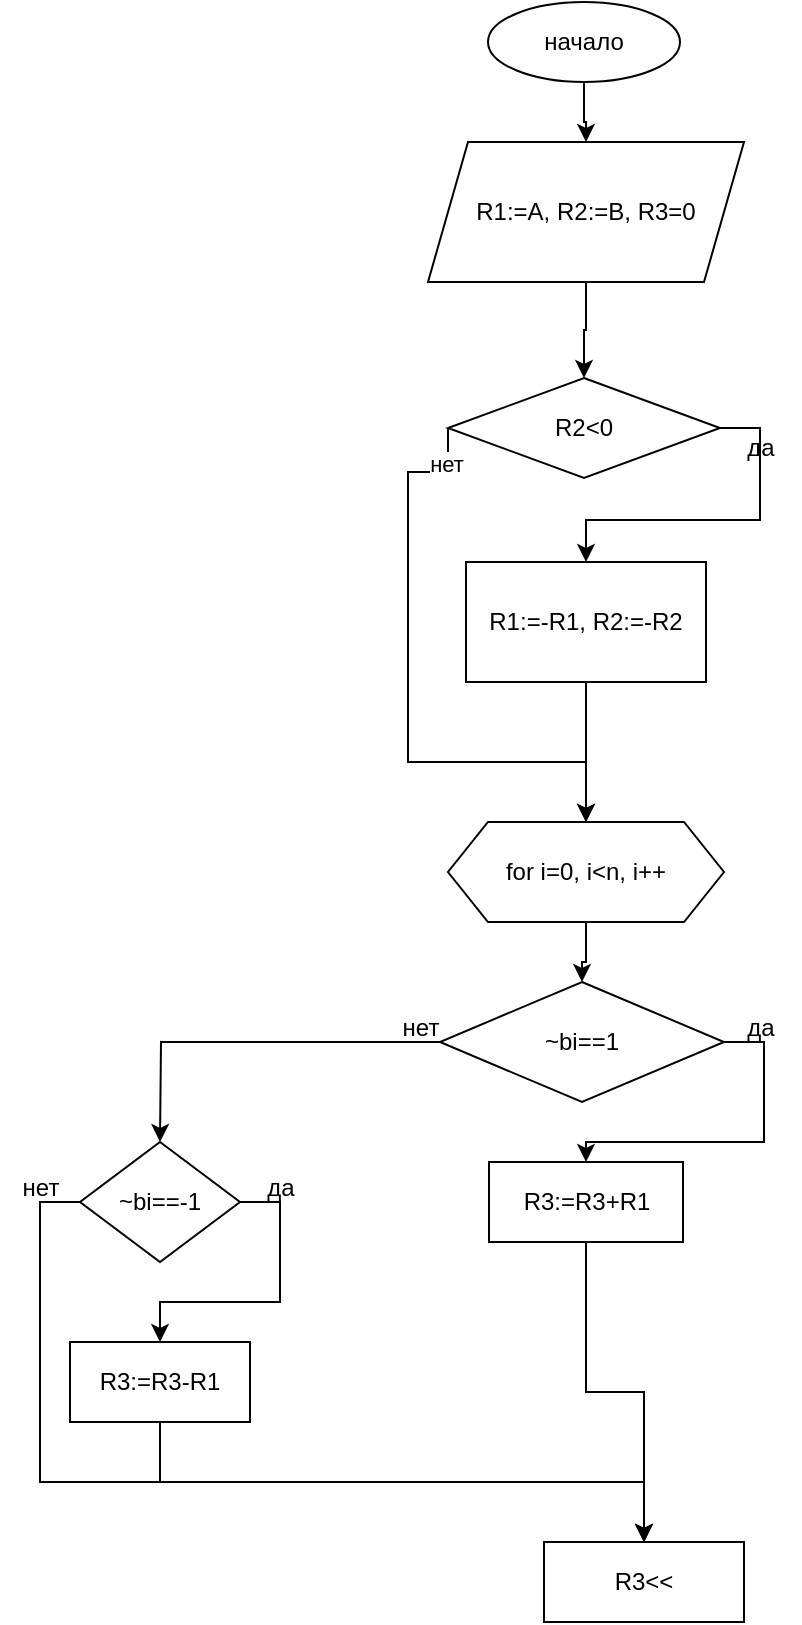 <mxfile version="24.9.1">
  <diagram id="C5RBs43oDa-KdzZeNtuy" name="Page-1">
    <mxGraphModel dx="1444" dy="825" grid="0" gridSize="10" guides="1" tooltips="1" connect="1" arrows="1" fold="1" page="1" pageScale="1" pageWidth="1654" pageHeight="1169" math="0" shadow="0">
      <root>
        <mxCell id="WIyWlLk6GJQsqaUBKTNV-0" />
        <mxCell id="WIyWlLk6GJQsqaUBKTNV-1" parent="WIyWlLk6GJQsqaUBKTNV-0" />
        <mxCell id="tuTY8iAUNhXRXLmnOpFo-4" value="" style="edgeStyle=orthogonalEdgeStyle;rounded=0;orthogonalLoop=1;jettySize=auto;html=1;" edge="1" parent="WIyWlLk6GJQsqaUBKTNV-1" source="tuTY8iAUNhXRXLmnOpFo-2" target="tuTY8iAUNhXRXLmnOpFo-3">
          <mxGeometry relative="1" as="geometry" />
        </mxCell>
        <mxCell id="tuTY8iAUNhXRXLmnOpFo-2" value="начало" style="ellipse;whiteSpace=wrap;html=1;" vertex="1" parent="WIyWlLk6GJQsqaUBKTNV-1">
          <mxGeometry x="354" y="80" width="96" height="40" as="geometry" />
        </mxCell>
        <mxCell id="tuTY8iAUNhXRXLmnOpFo-6" value="" style="edgeStyle=orthogonalEdgeStyle;rounded=0;orthogonalLoop=1;jettySize=auto;html=1;" edge="1" parent="WIyWlLk6GJQsqaUBKTNV-1" source="tuTY8iAUNhXRXLmnOpFo-3" target="tuTY8iAUNhXRXLmnOpFo-5">
          <mxGeometry relative="1" as="geometry" />
        </mxCell>
        <mxCell id="tuTY8iAUNhXRXLmnOpFo-3" value="R1:=A, R2:=B, R3=0" style="shape=parallelogram;perimeter=parallelogramPerimeter;whiteSpace=wrap;html=1;fixedSize=1;" vertex="1" parent="WIyWlLk6GJQsqaUBKTNV-1">
          <mxGeometry x="324" y="150" width="158" height="70" as="geometry" />
        </mxCell>
        <mxCell id="tuTY8iAUNhXRXLmnOpFo-8" style="edgeStyle=orthogonalEdgeStyle;rounded=0;orthogonalLoop=1;jettySize=auto;html=1;exitX=1;exitY=0.5;exitDx=0;exitDy=0;" edge="1" parent="WIyWlLk6GJQsqaUBKTNV-1" source="tuTY8iAUNhXRXLmnOpFo-5" target="tuTY8iAUNhXRXLmnOpFo-7">
          <mxGeometry relative="1" as="geometry" />
        </mxCell>
        <mxCell id="tuTY8iAUNhXRXLmnOpFo-13" style="edgeStyle=orthogonalEdgeStyle;rounded=0;orthogonalLoop=1;jettySize=auto;html=1;exitX=0;exitY=0.5;exitDx=0;exitDy=0;entryX=0.5;entryY=0;entryDx=0;entryDy=0;" edge="1" parent="WIyWlLk6GJQsqaUBKTNV-1" source="tuTY8iAUNhXRXLmnOpFo-5" target="tuTY8iAUNhXRXLmnOpFo-11">
          <mxGeometry relative="1" as="geometry">
            <Array as="points">
              <mxPoint x="314" y="315" />
              <mxPoint x="314" y="460" />
              <mxPoint x="403" y="460" />
            </Array>
          </mxGeometry>
        </mxCell>
        <mxCell id="tuTY8iAUNhXRXLmnOpFo-14" value="нет" style="edgeLabel;html=1;align=center;verticalAlign=middle;resizable=0;points=[];" vertex="1" connectable="0" parent="tuTY8iAUNhXRXLmnOpFo-13">
          <mxGeometry x="-0.881" y="-1" relative="1" as="geometry">
            <mxPoint as="offset" />
          </mxGeometry>
        </mxCell>
        <mxCell id="tuTY8iAUNhXRXLmnOpFo-5" value="R2&amp;lt;0" style="rhombus;whiteSpace=wrap;html=1;" vertex="1" parent="WIyWlLk6GJQsqaUBKTNV-1">
          <mxGeometry x="334" y="268" width="136" height="50" as="geometry" />
        </mxCell>
        <mxCell id="tuTY8iAUNhXRXLmnOpFo-12" value="" style="edgeStyle=orthogonalEdgeStyle;rounded=0;orthogonalLoop=1;jettySize=auto;html=1;" edge="1" parent="WIyWlLk6GJQsqaUBKTNV-1" source="tuTY8iAUNhXRXLmnOpFo-7" target="tuTY8iAUNhXRXLmnOpFo-11">
          <mxGeometry relative="1" as="geometry" />
        </mxCell>
        <mxCell id="tuTY8iAUNhXRXLmnOpFo-7" value="R1:=-R1, R2:=-R2" style="rounded=0;whiteSpace=wrap;html=1;" vertex="1" parent="WIyWlLk6GJQsqaUBKTNV-1">
          <mxGeometry x="343" y="360" width="120" height="60" as="geometry" />
        </mxCell>
        <mxCell id="tuTY8iAUNhXRXLmnOpFo-9" value="да" style="text;html=1;align=center;verticalAlign=middle;resizable=0;points=[];autosize=1;strokeColor=none;fillColor=none;" vertex="1" parent="WIyWlLk6GJQsqaUBKTNV-1">
          <mxGeometry x="470" y="288" width="40" height="30" as="geometry" />
        </mxCell>
        <mxCell id="tuTY8iAUNhXRXLmnOpFo-16" value="" style="edgeStyle=orthogonalEdgeStyle;rounded=0;orthogonalLoop=1;jettySize=auto;html=1;" edge="1" parent="WIyWlLk6GJQsqaUBKTNV-1" source="tuTY8iAUNhXRXLmnOpFo-11" target="tuTY8iAUNhXRXLmnOpFo-15">
          <mxGeometry relative="1" as="geometry" />
        </mxCell>
        <mxCell id="tuTY8iAUNhXRXLmnOpFo-11" value="for i=0, i&amp;lt;n, i++" style="shape=hexagon;perimeter=hexagonPerimeter2;whiteSpace=wrap;html=1;fixedSize=1;" vertex="1" parent="WIyWlLk6GJQsqaUBKTNV-1">
          <mxGeometry x="334" y="490" width="138" height="50" as="geometry" />
        </mxCell>
        <mxCell id="tuTY8iAUNhXRXLmnOpFo-17" style="edgeStyle=orthogonalEdgeStyle;rounded=0;orthogonalLoop=1;jettySize=auto;html=1;exitX=0;exitY=0.5;exitDx=0;exitDy=0;" edge="1" parent="WIyWlLk6GJQsqaUBKTNV-1" source="tuTY8iAUNhXRXLmnOpFo-15">
          <mxGeometry relative="1" as="geometry">
            <mxPoint x="190" y="650" as="targetPoint" />
          </mxGeometry>
        </mxCell>
        <mxCell id="tuTY8iAUNhXRXLmnOpFo-23" style="edgeStyle=orthogonalEdgeStyle;rounded=0;orthogonalLoop=1;jettySize=auto;html=1;exitX=1;exitY=0.5;exitDx=0;exitDy=0;entryX=0.5;entryY=0;entryDx=0;entryDy=0;" edge="1" parent="WIyWlLk6GJQsqaUBKTNV-1" source="tuTY8iAUNhXRXLmnOpFo-15" target="tuTY8iAUNhXRXLmnOpFo-21">
          <mxGeometry relative="1" as="geometry" />
        </mxCell>
        <mxCell id="tuTY8iAUNhXRXLmnOpFo-15" value="~bi==1" style="rhombus;whiteSpace=wrap;html=1;" vertex="1" parent="WIyWlLk6GJQsqaUBKTNV-1">
          <mxGeometry x="330" y="570" width="142" height="60" as="geometry" />
        </mxCell>
        <mxCell id="tuTY8iAUNhXRXLmnOpFo-22" style="edgeStyle=orthogonalEdgeStyle;rounded=0;orthogonalLoop=1;jettySize=auto;html=1;exitX=1;exitY=0.5;exitDx=0;exitDy=0;" edge="1" parent="WIyWlLk6GJQsqaUBKTNV-1" source="tuTY8iAUNhXRXLmnOpFo-18" target="tuTY8iAUNhXRXLmnOpFo-20">
          <mxGeometry relative="1" as="geometry" />
        </mxCell>
        <mxCell id="tuTY8iAUNhXRXLmnOpFo-29" style="edgeStyle=orthogonalEdgeStyle;rounded=0;orthogonalLoop=1;jettySize=auto;html=1;exitX=0;exitY=0.5;exitDx=0;exitDy=0;entryX=0.5;entryY=0;entryDx=0;entryDy=0;" edge="1" parent="WIyWlLk6GJQsqaUBKTNV-1" source="tuTY8iAUNhXRXLmnOpFo-18" target="tuTY8iAUNhXRXLmnOpFo-26">
          <mxGeometry relative="1" as="geometry">
            <mxPoint x="390" y="810" as="targetPoint" />
            <Array as="points">
              <mxPoint x="130" y="680" />
              <mxPoint x="130" y="820" />
              <mxPoint x="432" y="820" />
            </Array>
          </mxGeometry>
        </mxCell>
        <mxCell id="tuTY8iAUNhXRXLmnOpFo-18" value="~bi==-1" style="rhombus;whiteSpace=wrap;html=1;" vertex="1" parent="WIyWlLk6GJQsqaUBKTNV-1">
          <mxGeometry x="150" y="650" width="80" height="60" as="geometry" />
        </mxCell>
        <mxCell id="tuTY8iAUNhXRXLmnOpFo-19" value="нет" style="text;html=1;align=center;verticalAlign=middle;resizable=0;points=[];autosize=1;strokeColor=none;fillColor=none;" vertex="1" parent="WIyWlLk6GJQsqaUBKTNV-1">
          <mxGeometry x="300" y="578" width="40" height="30" as="geometry" />
        </mxCell>
        <mxCell id="tuTY8iAUNhXRXLmnOpFo-27" style="edgeStyle=orthogonalEdgeStyle;rounded=0;orthogonalLoop=1;jettySize=auto;html=1;exitX=0.5;exitY=1;exitDx=0;exitDy=0;entryX=0.5;entryY=0;entryDx=0;entryDy=0;" edge="1" parent="WIyWlLk6GJQsqaUBKTNV-1" source="tuTY8iAUNhXRXLmnOpFo-20" target="tuTY8iAUNhXRXLmnOpFo-26">
          <mxGeometry relative="1" as="geometry">
            <Array as="points">
              <mxPoint x="190" y="820" />
              <mxPoint x="432" y="820" />
            </Array>
          </mxGeometry>
        </mxCell>
        <mxCell id="tuTY8iAUNhXRXLmnOpFo-20" value="R3:=R3-R1" style="rounded=0;whiteSpace=wrap;html=1;" vertex="1" parent="WIyWlLk6GJQsqaUBKTNV-1">
          <mxGeometry x="145" y="750" width="90" height="40" as="geometry" />
        </mxCell>
        <mxCell id="tuTY8iAUNhXRXLmnOpFo-28" style="edgeStyle=orthogonalEdgeStyle;rounded=0;orthogonalLoop=1;jettySize=auto;html=1;exitX=0.5;exitY=1;exitDx=0;exitDy=0;entryX=0.5;entryY=0;entryDx=0;entryDy=0;" edge="1" parent="WIyWlLk6GJQsqaUBKTNV-1" source="tuTY8iAUNhXRXLmnOpFo-21" target="tuTY8iAUNhXRXLmnOpFo-26">
          <mxGeometry relative="1" as="geometry" />
        </mxCell>
        <mxCell id="tuTY8iAUNhXRXLmnOpFo-21" value="R3:=R3+R1" style="rounded=0;whiteSpace=wrap;html=1;" vertex="1" parent="WIyWlLk6GJQsqaUBKTNV-1">
          <mxGeometry x="354.5" y="660" width="97" height="40" as="geometry" />
        </mxCell>
        <mxCell id="tuTY8iAUNhXRXLmnOpFo-24" value="да" style="text;html=1;align=center;verticalAlign=middle;resizable=0;points=[];autosize=1;strokeColor=none;fillColor=none;" vertex="1" parent="WIyWlLk6GJQsqaUBKTNV-1">
          <mxGeometry x="470" y="578" width="40" height="30" as="geometry" />
        </mxCell>
        <mxCell id="tuTY8iAUNhXRXLmnOpFo-25" value="да" style="text;html=1;align=center;verticalAlign=middle;resizable=0;points=[];autosize=1;strokeColor=none;fillColor=none;" vertex="1" parent="WIyWlLk6GJQsqaUBKTNV-1">
          <mxGeometry x="230" y="658" width="40" height="30" as="geometry" />
        </mxCell>
        <mxCell id="tuTY8iAUNhXRXLmnOpFo-26" value="R3&amp;lt;&amp;lt;" style="rounded=0;whiteSpace=wrap;html=1;" vertex="1" parent="WIyWlLk6GJQsqaUBKTNV-1">
          <mxGeometry x="382" y="850" width="100" height="40" as="geometry" />
        </mxCell>
        <mxCell id="tuTY8iAUNhXRXLmnOpFo-30" value="нет" style="text;html=1;align=center;verticalAlign=middle;resizable=0;points=[];autosize=1;strokeColor=none;fillColor=none;" vertex="1" parent="WIyWlLk6GJQsqaUBKTNV-1">
          <mxGeometry x="110" y="658" width="40" height="30" as="geometry" />
        </mxCell>
      </root>
    </mxGraphModel>
  </diagram>
</mxfile>

